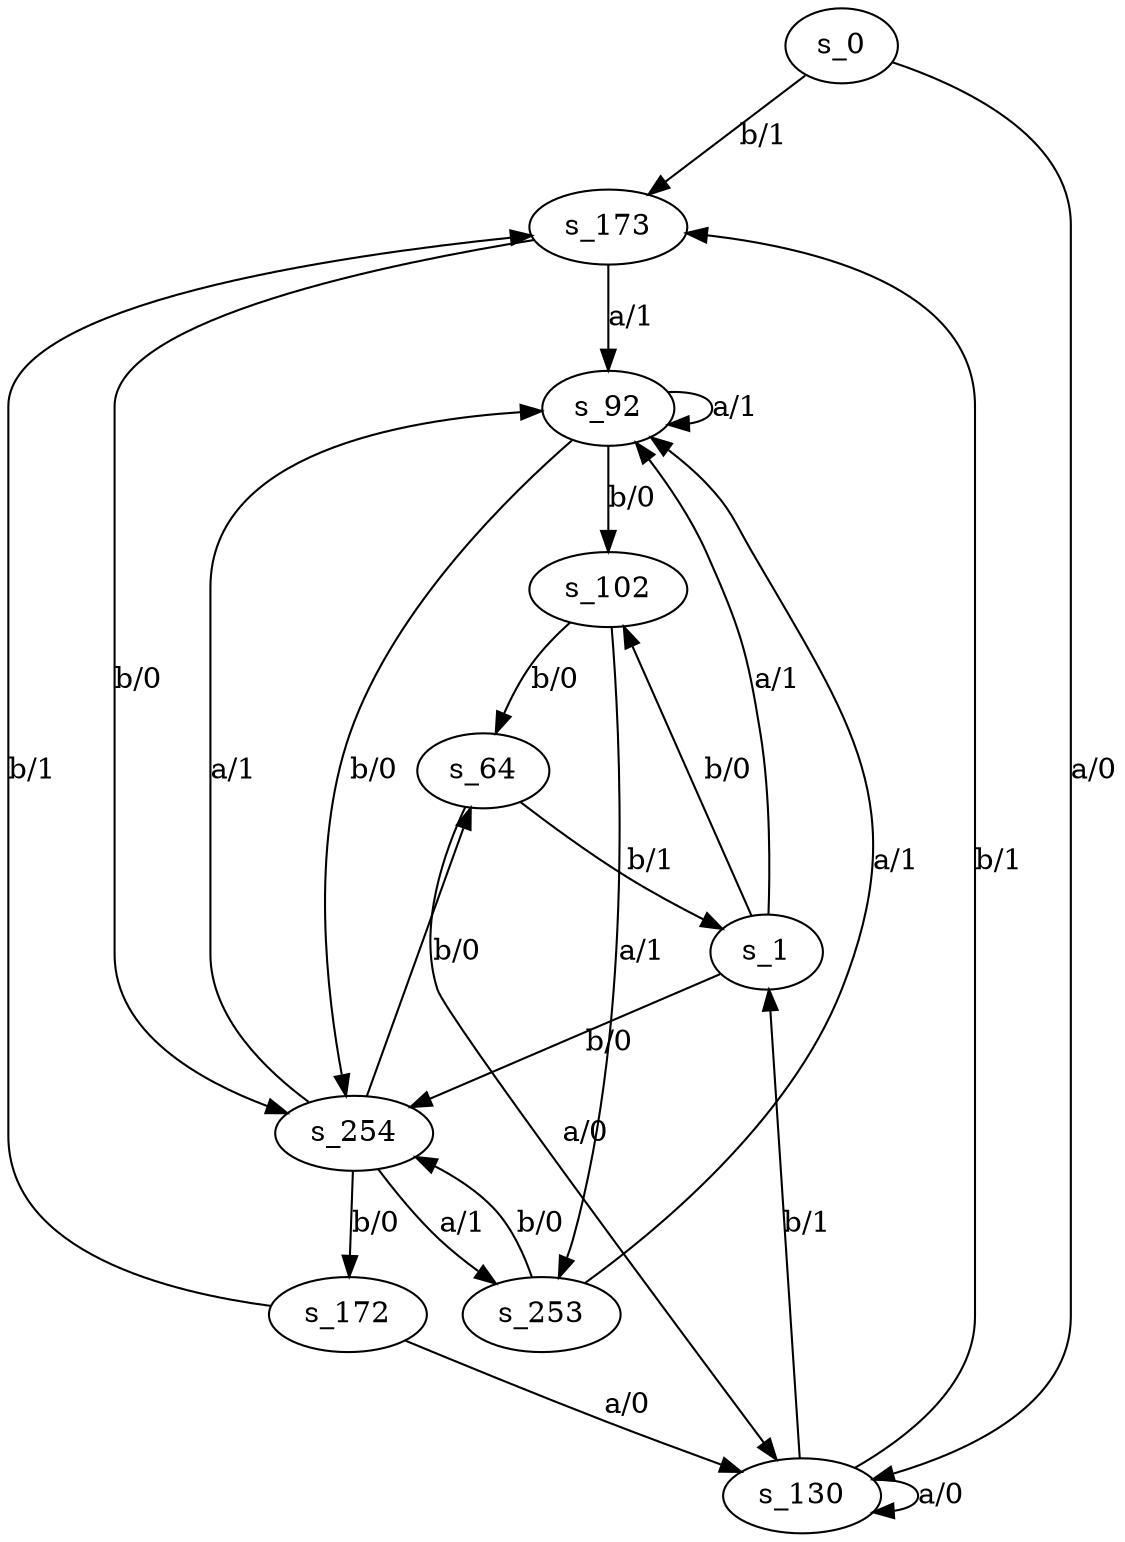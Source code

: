 digraph fsm {
	s_0 [root=true]
	s_173
	s_92
	s_102
	s_64
	s_1
	s_253
	s_254
	s_130
	s_172
	s_0 -> s_173 [label="b/1"]
	s_173 -> s_92 [label="a/1"]
	s_92 -> s_92 [label="a/1"]
	s_92 -> s_102 [label="b/0"]
	s_102 -> s_64 [label="b/0"]
	s_64 -> s_1 [label="b/1"]
	s_102 -> s_253 [label="a/1"]
	s_253 -> s_254 [label="b/0"]
	s_254 -> s_253 [label="a/1"]
	s_254 -> s_64 [label="b/0"]
	s_1 -> s_92 [label="a/1"]
	s_64 -> s_130 [label="a/0"]
	s_130 -> s_130 [label="a/0"]
	s_130 -> s_173 [label="b/1"]
	s_253 -> s_92 [label="a/1"]
	s_173 -> s_254 [label="b/0"]
	s_254 -> s_172 [label="b/0"]
	s_172 -> s_173 [label="b/1"]
	s_254 -> s_92 [label="a/1"]
	s_172 -> s_130 [label="a/0"]
	s_130 -> s_1 [label="b/1"]
	s_1 -> s_102 [label="b/0"]
	s_92 -> s_254 [label="b/0"]
	s_0 -> s_130 [label="a/0"]
	s_1 -> s_254 [label="b/0"]
}